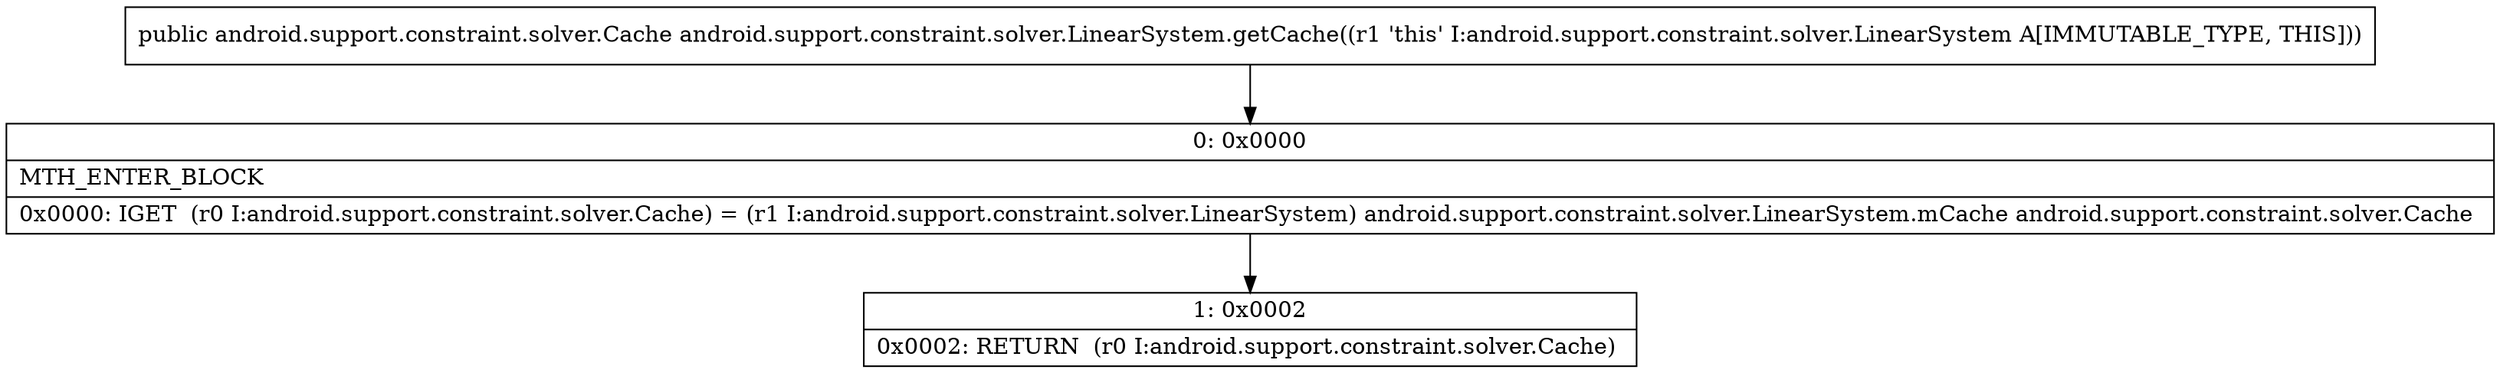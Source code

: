 digraph "CFG forandroid.support.constraint.solver.LinearSystem.getCache()Landroid\/support\/constraint\/solver\/Cache;" {
Node_0 [shape=record,label="{0\:\ 0x0000|MTH_ENTER_BLOCK\l|0x0000: IGET  (r0 I:android.support.constraint.solver.Cache) = (r1 I:android.support.constraint.solver.LinearSystem) android.support.constraint.solver.LinearSystem.mCache android.support.constraint.solver.Cache \l}"];
Node_1 [shape=record,label="{1\:\ 0x0002|0x0002: RETURN  (r0 I:android.support.constraint.solver.Cache) \l}"];
MethodNode[shape=record,label="{public android.support.constraint.solver.Cache android.support.constraint.solver.LinearSystem.getCache((r1 'this' I:android.support.constraint.solver.LinearSystem A[IMMUTABLE_TYPE, THIS])) }"];
MethodNode -> Node_0;
Node_0 -> Node_1;
}

